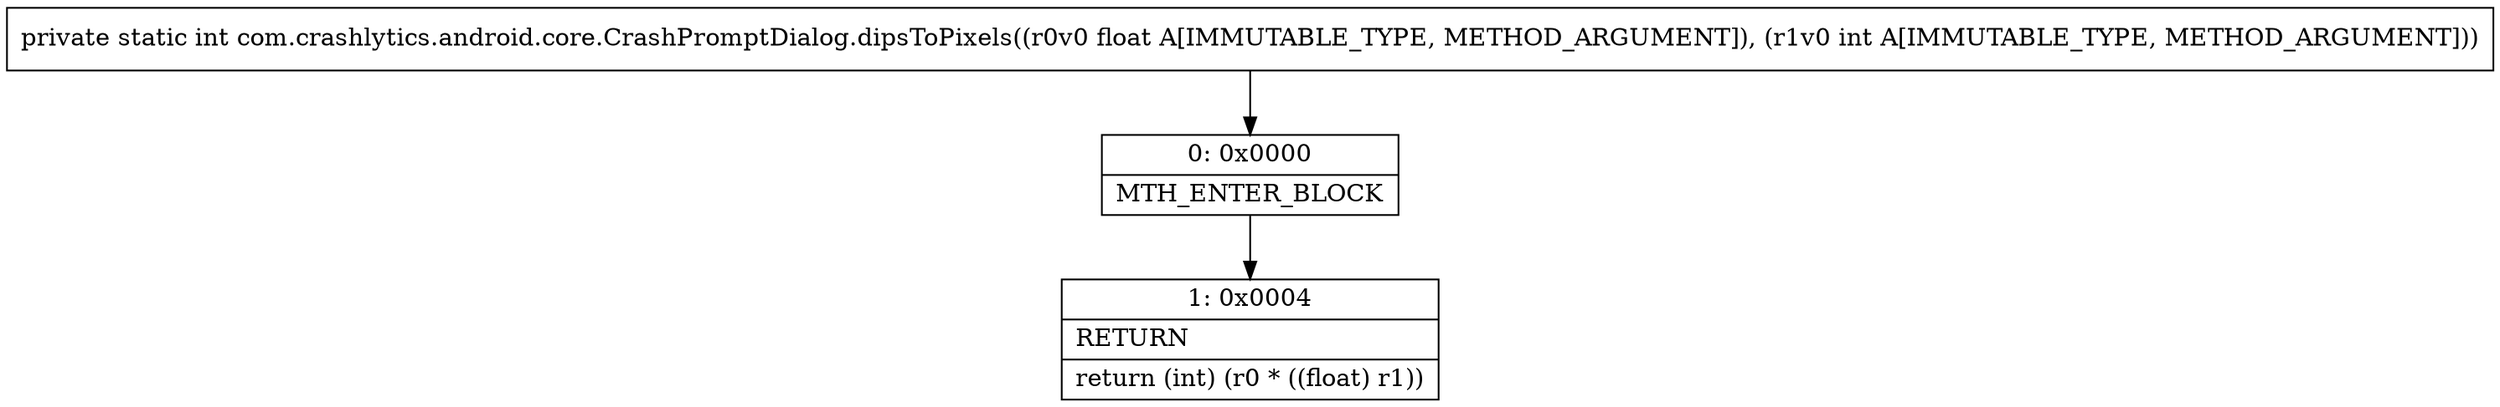 digraph "CFG forcom.crashlytics.android.core.CrashPromptDialog.dipsToPixels(FI)I" {
Node_0 [shape=record,label="{0\:\ 0x0000|MTH_ENTER_BLOCK\l}"];
Node_1 [shape=record,label="{1\:\ 0x0004|RETURN\l|return (int) (r0 * ((float) r1))\l}"];
MethodNode[shape=record,label="{private static int com.crashlytics.android.core.CrashPromptDialog.dipsToPixels((r0v0 float A[IMMUTABLE_TYPE, METHOD_ARGUMENT]), (r1v0 int A[IMMUTABLE_TYPE, METHOD_ARGUMENT])) }"];
MethodNode -> Node_0;
Node_0 -> Node_1;
}

